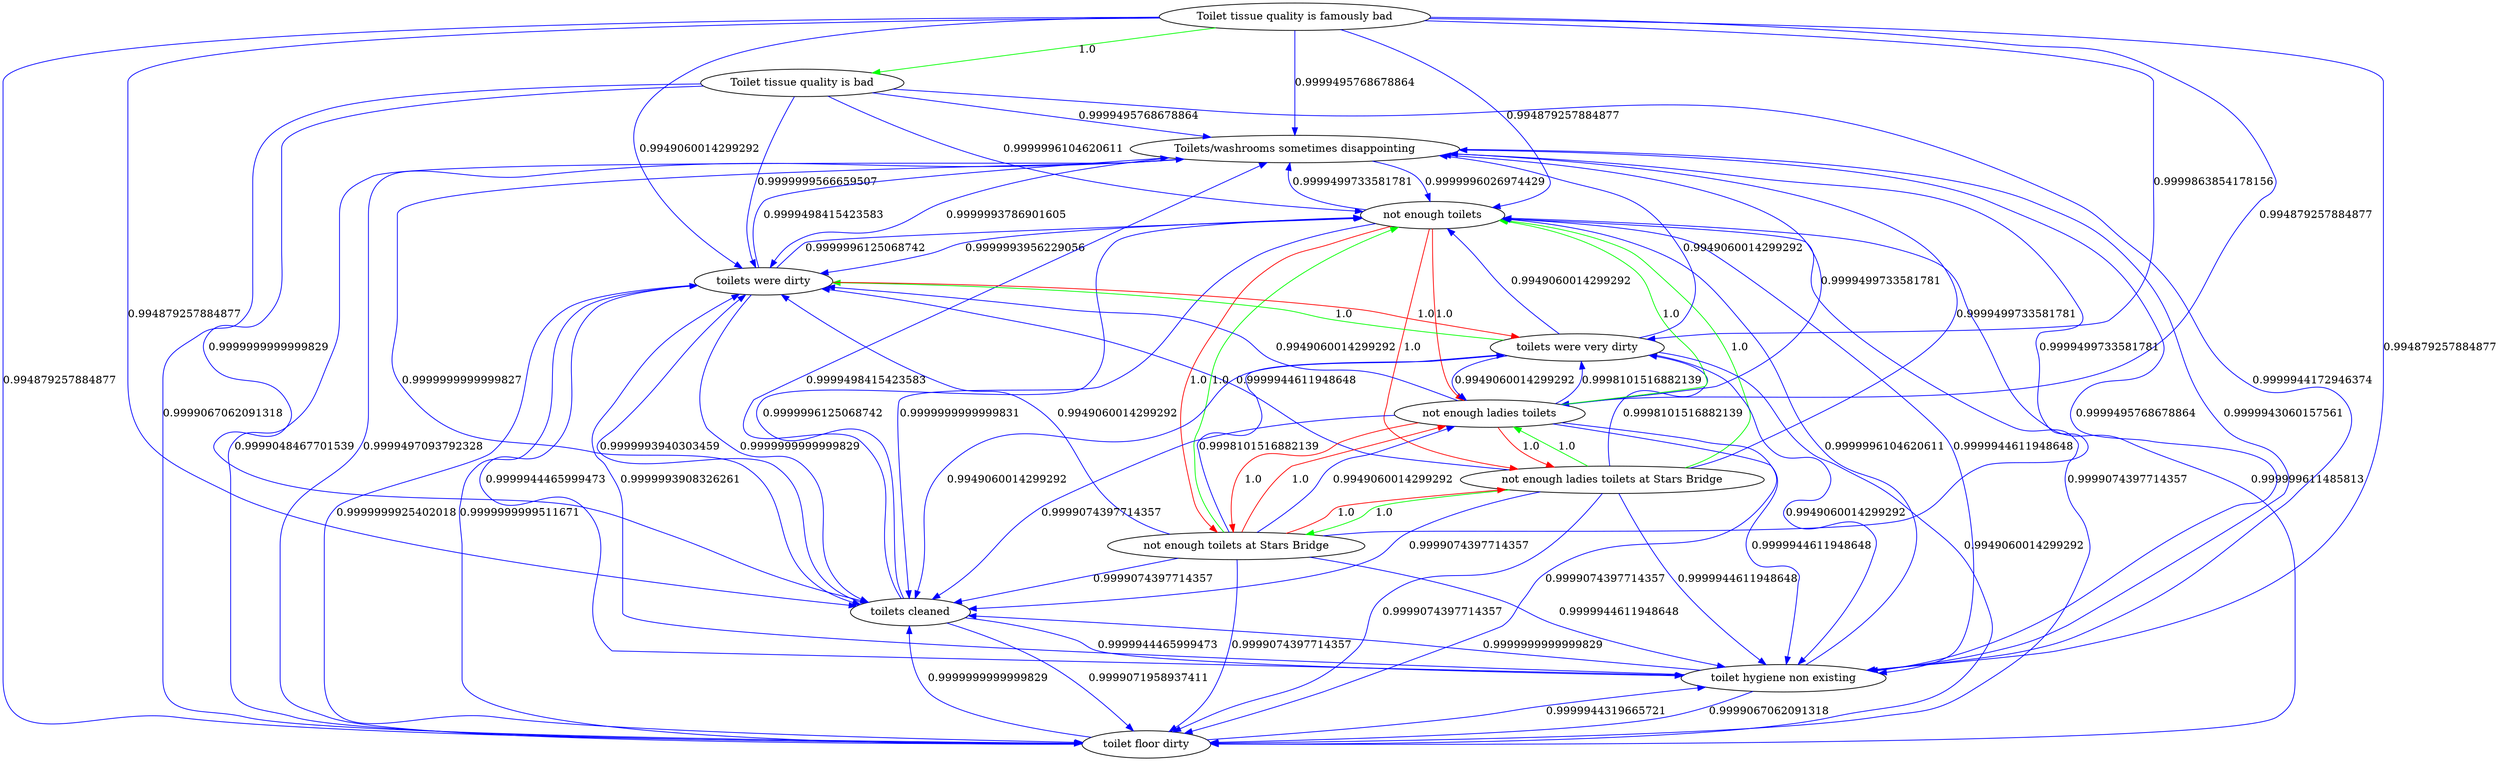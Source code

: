 digraph rawGraph {
"Toilet tissue quality is famously bad";"Toilet tissue quality is bad";"Toilets/washrooms sometimes disappointing";"not enough ladies toilets at Stars Bridge";"not enough toilets at Stars Bridge";"not enough toilets";"not enough ladies toilets";"toilet floor dirty";"toilet hygiene non existing";"toilets cleaned";"toilets were very dirty";"toilets were dirty";"Toilet tissue quality is famously bad" -> "Toilet tissue quality is bad" [label=1.0] [color=green]
"Toilet tissue quality is bad" -> "Toilets/washrooms sometimes disappointing" [label=0.9999495768678864] [color=blue]
"Toilet tissue quality is famously bad" -> "Toilets/washrooms sometimes disappointing" [label=0.9999495768678864] [color=blue]
"not enough ladies toilets at Stars Bridge" -> "not enough toilets at Stars Bridge" [label=1.0] [color=green]
"not enough toilets at Stars Bridge" -> "not enough toilets" [label=1.0] [color=green]
"not enough ladies toilets at Stars Bridge" -> "not enough ladies toilets" [label=1.0] [color=green]
"not enough ladies toilets" -> "not enough toilets" [label=1.0] [color=green]
"not enough ladies toilets at Stars Bridge" -> "not enough toilets" [label=1.0] [color=green]
"not enough toilets at Stars Bridge" -> "not enough ladies toilets at Stars Bridge" [label=1.0] [color=red]
"not enough toilets at Stars Bridge" -> "not enough ladies toilets" [label=1.0] [color=red]
"not enough toilets" -> "not enough ladies toilets at Stars Bridge" [label=1.0] [color=red]
"not enough toilets" -> "not enough toilets at Stars Bridge" [label=1.0] [color=red]
"not enough toilets" -> "not enough ladies toilets" [label=1.0] [color=red]
"not enough ladies toilets" -> "not enough ladies toilets at Stars Bridge" [label=1.0] [color=red]
"not enough ladies toilets" -> "not enough toilets at Stars Bridge" [label=1.0] [color=red]
"Toilet tissue quality is bad" -> "not enough toilets" [label=0.9999996104620611] [color=blue]
"Toilet tissue quality is famously bad" -> "not enough ladies toilets" [label=0.994879257884877] [color=blue]
"Toilets/washrooms sometimes disappointing" -> "not enough toilets" [label=0.9999996026974429] [color=blue]
"not enough toilets" -> "Toilets/washrooms sometimes disappointing" [label=0.9999499733581781] [color=blue]
"Toilet tissue quality is famously bad" -> "not enough toilets" [label=0.994879257884877] [color=blue]
"not enough ladies toilets at Stars Bridge" -> "Toilets/washrooms sometimes disappointing" [label=0.9999499733581781] [color=blue]
"not enough toilets at Stars Bridge" -> "Toilets/washrooms sometimes disappointing" [label=0.9999499733581781] [color=blue]
"not enough ladies toilets" -> "Toilets/washrooms sometimes disappointing" [label=0.9999499733581781] [color=blue]
"toilet floor dirty" -> "not enough toilets" [label=0.999999611485813] [color=blue]
"not enough toilets" -> "toilet floor dirty" [label=0.9999074397714357] [color=blue]
"Toilet tissue quality is bad" -> "toilet floor dirty" [label=0.9999067062091318] [color=blue]
"toilet floor dirty" -> "Toilets/washrooms sometimes disappointing" [label=0.9999497093792328] [color=blue]
"Toilets/washrooms sometimes disappointing" -> "toilet floor dirty" [label=0.9999048467701539] [color=blue]
"Toilet tissue quality is famously bad" -> "toilet floor dirty" [label=0.994879257884877] [color=blue]
"not enough ladies toilets at Stars Bridge" -> "toilet floor dirty" [label=0.9999074397714357] [color=blue]
"not enough toilets at Stars Bridge" -> "toilet floor dirty" [label=0.9999074397714357] [color=blue]
"not enough ladies toilets" -> "toilet floor dirty" [label=0.9999074397714357] [color=blue]
"not enough toilets" -> "toilet hygiene non existing" [label=0.9999944611948648] [color=blue]
"toilet hygiene non existing" -> "not enough toilets" [label=0.9999996104620611] [color=blue]
"Toilet tissue quality is bad" -> "toilet hygiene non existing" [label=0.9999944172946374] [color=blue]
"toilet hygiene non existing" -> "Toilets/washrooms sometimes disappointing" [label=0.9999495768678864] [color=blue]
"Toilets/washrooms sometimes disappointing" -> "toilet hygiene non existing" [label=0.9999943060157561] [color=blue]
"toilet floor dirty" -> "toilet hygiene non existing" [label=0.9999944319665721] [color=blue]
"toilet hygiene non existing" -> "toilet floor dirty" [label=0.9999067062091318] [color=blue]
"Toilet tissue quality is famously bad" -> "toilet hygiene non existing" [label=0.994879257884877] [color=blue]
"not enough ladies toilets at Stars Bridge" -> "toilet hygiene non existing" [label=0.9999944611948648] [color=blue]
"not enough toilets at Stars Bridge" -> "toilet hygiene non existing" [label=0.9999944611948648] [color=blue]
"not enough ladies toilets" -> "toilet hygiene non existing" [label=0.9999944611948648] [color=blue]
"toilets cleaned" -> "not enough toilets" [label=0.9999996125068742] [color=blue]
"not enough toilets" -> "toilets cleaned" [label=0.9999999999999831] [color=blue]
"Toilet tissue quality is bad" -> "toilets cleaned" [label=0.9999999999999829] [color=blue]
"toilets cleaned" -> "toilet hygiene non existing" [label=0.9999944465999473] [color=blue]
"toilet hygiene non existing" -> "toilets cleaned" [label=0.9999999999999829] [color=blue]
"toilets cleaned" -> "Toilets/washrooms sometimes disappointing" [label=0.9999498415423583] [color=blue]
"Toilets/washrooms sometimes disappointing" -> "toilets cleaned" [label=0.9999999999999827] [color=blue]
"toilet floor dirty" -> "toilets cleaned" [label=0.9999999999999829] [color=blue]
"toilets cleaned" -> "toilet floor dirty" [label=0.9999071958937411] [color=blue]
"Toilet tissue quality is famously bad" -> "toilets cleaned" [label=0.994879257884877] [color=blue]
"not enough ladies toilets at Stars Bridge" -> "toilets cleaned" [label=0.9999074397714357] [color=blue]
"not enough toilets at Stars Bridge" -> "toilets cleaned" [label=0.9999074397714357] [color=blue]
"not enough ladies toilets" -> "toilets cleaned" [label=0.9999074397714357] [color=blue]
"toilets were very dirty" -> "toilets were dirty" [label=1.0] [color=green]
"toilets were dirty" -> "toilets were very dirty" [label=1.0] [color=red]
"not enough toilets" -> "toilets were dirty" [label=0.9999993956229056] [color=blue]
"toilets were dirty" -> "not enough toilets" [label=0.9999996125068742] [color=blue]
"not enough ladies toilets" -> "toilets were very dirty" [label=0.9998101516882139] [color=blue]
"not enough toilets at Stars Bridge" -> "toilets were very dirty" [label=0.9998101516882139] [color=blue]
"toilets were very dirty" -> "not enough ladies toilets" [label=0.9949060014299292] [color=blue]
"Toilet tissue quality is bad" -> "toilets were dirty" [label=0.9999999566659507] [color=blue]
"Toilet tissue quality is famously bad" -> "toilets were very dirty" [label=0.9999863854178156] [color=blue]
"toilets were dirty" -> "toilet hygiene non existing" [label=0.9999944465999473] [color=blue]
"toilet hygiene non existing" -> "toilets were dirty" [label=0.9999993908326261] [color=blue]
"Toilets/washrooms sometimes disappointing" -> "toilets were dirty" [label=0.9999993786901605] [color=blue]
"toilets were dirty" -> "Toilets/washrooms sometimes disappointing" [label=0.9999498415423583] [color=blue]
"toilet floor dirty" -> "toilets were dirty" [label=0.9999999999511671] [color=blue]
"toilets were dirty" -> "toilet floor dirty" [label=0.9999999925402018] [color=blue]
"toilets were dirty" -> "toilets cleaned" [label=0.9999999999999829] [color=blue]
"toilets cleaned" -> "toilets were dirty" [label=0.9999993940303459] [color=blue]
"Toilet tissue quality is famously bad" -> "toilets were dirty" [label=0.9949060014299292] [color=blue]
"not enough ladies toilets at Stars Bridge" -> "toilets were very dirty" [label=0.9998101516882139] [color=blue]
"not enough ladies toilets at Stars Bridge" -> "toilets were dirty" [label=0.9999944611948648] [color=blue]
"not enough toilets at Stars Bridge" -> "not enough ladies toilets" [label=0.9949060014299292] [color=blue]
"not enough toilets at Stars Bridge" -> "toilets were dirty" [label=0.9949060014299292] [color=blue]
"not enough ladies toilets" -> "toilets were dirty" [label=0.9949060014299292] [color=blue]
"toilets were very dirty" -> "not enough toilets" [label=0.9949060014299292] [color=blue]
"toilets were very dirty" -> "toilet hygiene non existing" [label=0.9949060014299292] [color=blue]
"toilets were very dirty" -> "Toilets/washrooms sometimes disappointing" [label=0.9949060014299292] [color=blue]
"toilets were very dirty" -> "toilet floor dirty" [label=0.9949060014299292] [color=blue]
"toilets were very dirty" -> "toilets cleaned" [label=0.9949060014299292] [color=blue]
}